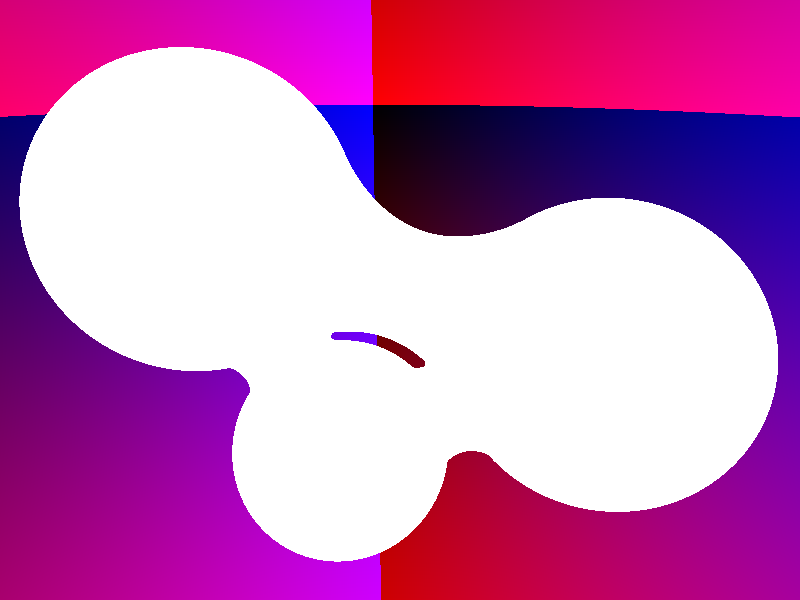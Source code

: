 //---------------------------------------------------------
// BLOB.POV : faked raytracing effect
//---------------------------------------------------------
// TOBE / MJJPROD

// offset-map generator

// -- setup -----------------------------------------------

global_settings {
   max_trace_level 16
} 

// 1 = render reflection
// 2 = render refraction
// 3 = render lightning
#declare debug_mode=1;

#switch (clock)
   #case (0)
      #switch (debug_mode)
         #case (1)
            #declare render_reflec=1;
            #break
         #case (2)
            #declare render_refrac=1;
            #break
         #case (3)
            #declare render_lights=1;
            #break
      #end
      #break
   #case (1)
      #declare render_reflec=1;
      #break
   #case (2)
      #declare render_refrac=1;
      #break
   #case (3)
      #declare render_lights=1;
      #break
#end


// -- pigment ---------------------------------------------

#declare pigment_xoffset = pigment {
   gradient x
   color_map {
      [0.00, rgb <0.0,0.0,0.0>]
      [1.00, rgb <0.0,0.0,2.0>]
   }
}

#declare pigment_yoffset = pigment {
   gradient -y
   color_map {
      [0.00, rgb <0.0,0.0,0.0>]
      [1.00, rgb <2.0,0.0,0.0>]
   }
}

#declare pigment_offset  = pigment {
   average
   pigment_map {
      [1.0, pigment_xoffset]
      [1.0, pigment_yoffset]
   }
   scale 10.0
   translate <1000.0,1000.0,0.0>
}

#declare pigment_reflec = pigment {
   color rgb  <1.0,1.0,1.0>
}

#declare pigment_refrac = pigment {
   color rgbf <1.0,1.0,1.0,1.0>
}

#declare pigment_lights = pigment {
   color rgb  <1.0,1.0,1.0>
}

#declare pigment_glass  = pigment {
   color rgbf <1.0,1.0,1.0,1.0>
}

// -- finish ----------------------------------------------

#declare finish_offset = finish {
   ambient    1.0
   diffuse    0.0
   reflection 0.0   
}

#declare finish_reflec = finish {
   ambient    0.0
   diffuse    0.0
   reflection 1.0   
}

#declare finish_refrac = finish {
   ambient    0.0
   diffuse    0.0
   reflection 0.0
}

#declare finish_lights = finish {
   ambient    0.0
   diffuse    0.3
   reflection 0.0
}

#declare finish_glass  = finish {
   ambient    0.20
   diffuse    0.0
   reflection 0.4
   phong      1.0
   phong_size 50
}

// -- texture ---------------------------------------------

#declare texture_offset = texture {
   pigment { pigment_offset }
   finish  { finish_offset  }
}

#declare texture_reflec = texture {
   pigment { pigment_reflec }
   finish  { finish_reflec  }
}

#declare texture_refrac = texture {
   pigment { pigment_refrac }
   finish  { finish_refrac  }
}

#declare texture_lights = texture {
   pigment { pigment_lights }
   finish  { finish_lights  }
}

#declare texture_glass  = texture {
   pigment { pigment_glass  }
   finish  { finish_glass   }
}

// -- interior --------------------------------------------

#declare interior_offset = interior {
}

#declare interior_reflec = interior {
}

#declare interior_refrac = interior {
   ior           1.3
}

#declare interior_lights = interior {
}

#declare interior_glass  = interior {
   ior           1.3
   fade_power    1.0
   fade_distance 4.0
}

// -- object ----------------------------------------------

sphere { 0.0, 10.0
   
#ifdef (render_reflec)
   texture  { texture_offset  }
   interior { interior_offset }
#end

#ifdef (render_refrac)
   texture  { texture_offset  }
   interior { interior_offset }
#end

#ifdef (render_lights)
   texture  { texture_lights  }
   interior { interior_lights }
#end

   no_shadow
   hollow
}

#declare object_spheres = blob {
  threshold 0.6
  component 1.0, 1.0, <0.75, 0, 0>
  component 1.0, 1.0, <-0.375, 0.64952, 0>
  component 1.0, 1.0, <-0.375, -0.64952, 0>
  no_shadow
  rotate <-20.0,20.0,10.0>
}

#ifdef (render_reflec)
object { object_spheres
   texture  { texture_reflec  }
   interior { interior_reflec }
}
#end

#ifdef (render_refrac)
object { object_spheres
   texture  { texture_refrac  }
   interior { interior_refrac }
}
#end

#ifdef (render_lights)
object { object_spheres
   texture  { texture_glass   }
   interior { interior_glass  }
}
#end

// -- lights ----------------------------------------------

#ifdef (render_lights)
light_source { <100.0,-50.0,-50.0>
   rgb 1.0
}
light_source { <50.0,100.0,50.0>
   rgb 1.0
}
light_source { <-50.0,50.0,-50.0>
   rgb 1.0
}
#end

// -- camera ----------------------------------------------

camera {
   right x*1.333
   up y
   location <0.0,1.0,-1.9>
   look_at <0.08,0.20,0.0>
}
